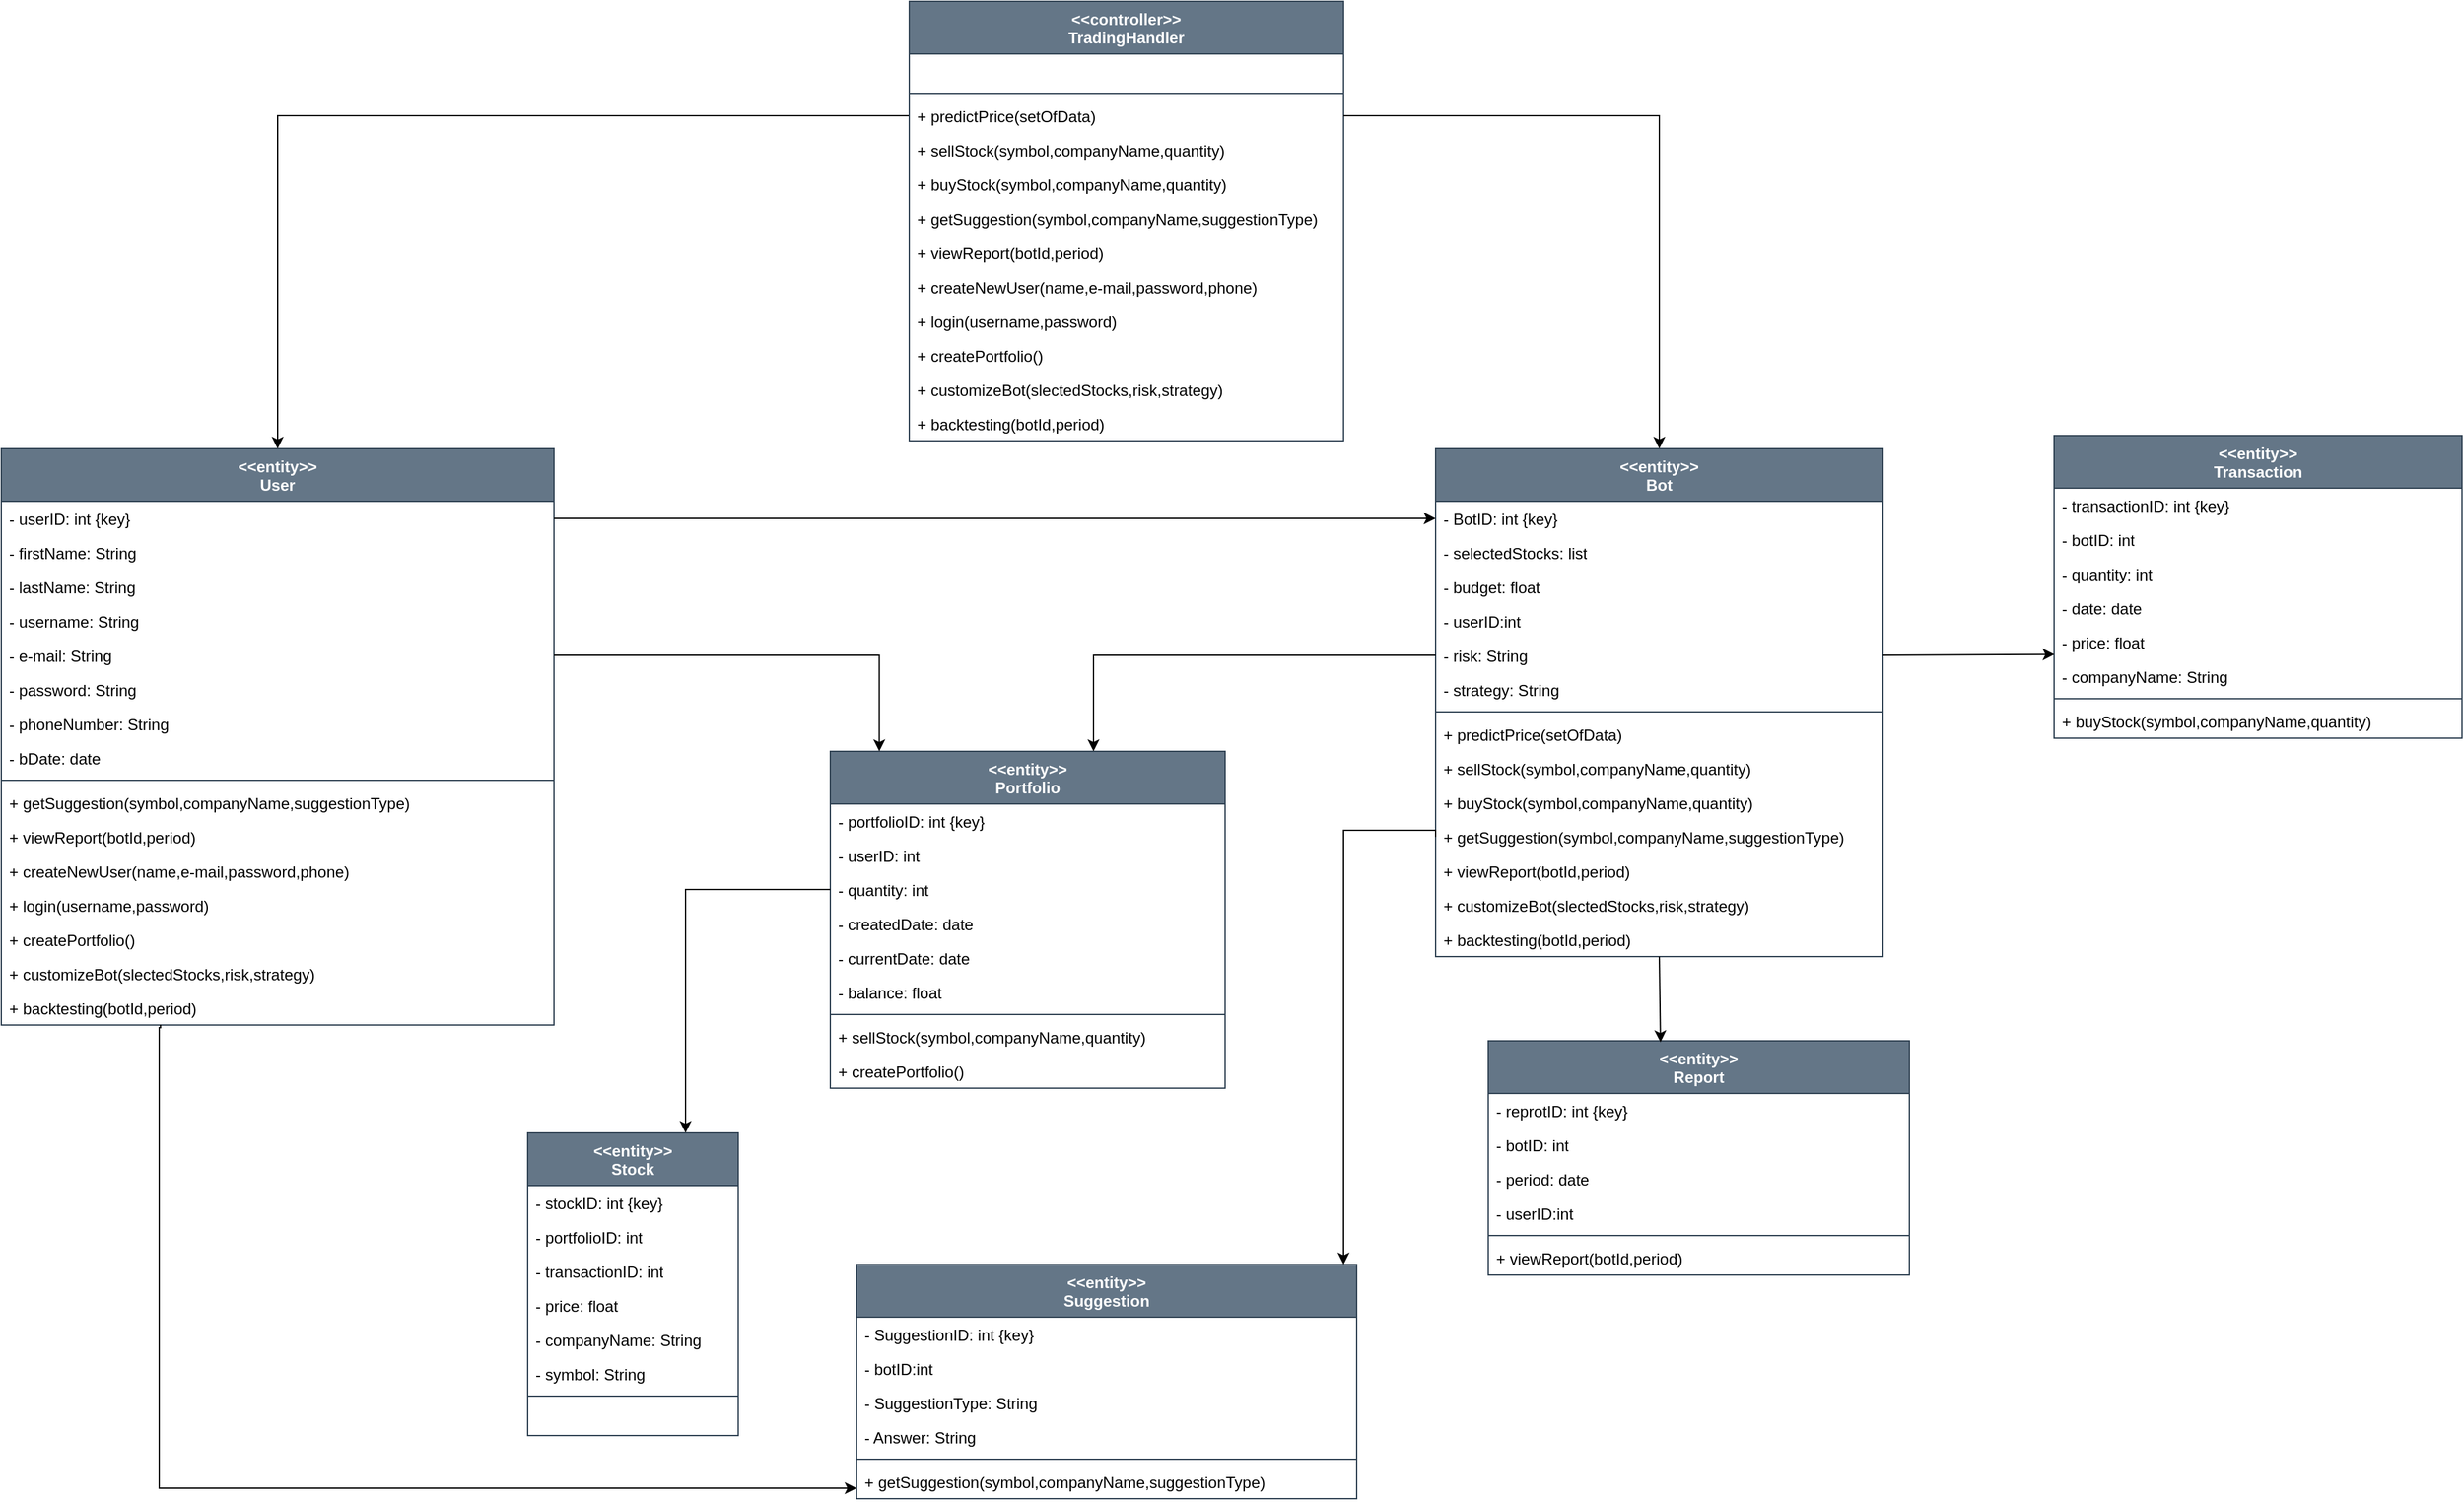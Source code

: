 <mxfile version="24.3.1" type="device">
  <diagram name="Page-1" id="Add4eaFE5lvssFwCDY9i">
    <mxGraphModel dx="4030" dy="3030" grid="1" gridSize="10" guides="1" tooltips="1" connect="1" arrows="1" fold="1" page="1" pageScale="1" pageWidth="850" pageHeight="1100" math="0" shadow="0">
      <root>
        <mxCell id="0" />
        <mxCell id="1" parent="0" />
        <mxCell id="STSBaXRtEPZAdb3EAc6t-1" value="&lt;div&gt;&amp;lt;&amp;lt;entity&amp;gt;&amp;gt;&lt;/div&gt;&lt;div&gt;User&lt;br&gt;&lt;/div&gt;" style="swimlane;fontStyle=1;align=center;verticalAlign=top;childLayout=stackLayout;horizontal=1;startSize=40;horizontalStack=0;resizeParent=1;resizeParentMax=0;resizeLast=0;collapsible=1;marginBottom=0;whiteSpace=wrap;html=1;fillColor=#647687;fontColor=#ffffff;strokeColor=#314354;" parent="1" vertex="1">
          <mxGeometry x="-700" y="-50" width="420" height="438" as="geometry" />
        </mxCell>
        <mxCell id="STSBaXRtEPZAdb3EAc6t-2" value="- userID: int {key}" style="text;strokeColor=none;fillColor=none;align=left;verticalAlign=top;spacingLeft=4;spacingRight=4;overflow=hidden;rotatable=0;points=[[0,0.5],[1,0.5]];portConstraint=eastwest;whiteSpace=wrap;html=1;" parent="STSBaXRtEPZAdb3EAc6t-1" vertex="1">
          <mxGeometry y="40" width="420" height="26" as="geometry" />
        </mxCell>
        <mxCell id="STSBaXRtEPZAdb3EAc6t-3" value="- firstName: String" style="text;strokeColor=none;fillColor=none;align=left;verticalAlign=top;spacingLeft=4;spacingRight=4;overflow=hidden;rotatable=0;points=[[0,0.5],[1,0.5]];portConstraint=eastwest;whiteSpace=wrap;html=1;" parent="STSBaXRtEPZAdb3EAc6t-1" vertex="1">
          <mxGeometry y="66" width="420" height="26" as="geometry" />
        </mxCell>
        <mxCell id="STSBaXRtEPZAdb3EAc6t-4" value="- lastName: String" style="text;strokeColor=none;fillColor=none;align=left;verticalAlign=top;spacingLeft=4;spacingRight=4;overflow=hidden;rotatable=0;points=[[0,0.5],[1,0.5]];portConstraint=eastwest;whiteSpace=wrap;html=1;" parent="STSBaXRtEPZAdb3EAc6t-1" vertex="1">
          <mxGeometry y="92" width="420" height="26" as="geometry" />
        </mxCell>
        <mxCell id="STSBaXRtEPZAdb3EAc6t-5" value="- username: String" style="text;strokeColor=none;fillColor=none;align=left;verticalAlign=top;spacingLeft=4;spacingRight=4;overflow=hidden;rotatable=0;points=[[0,0.5],[1,0.5]];portConstraint=eastwest;whiteSpace=wrap;html=1;" parent="STSBaXRtEPZAdb3EAc6t-1" vertex="1">
          <mxGeometry y="118" width="420" height="26" as="geometry" />
        </mxCell>
        <mxCell id="STSBaXRtEPZAdb3EAc6t-6" value="- e-mail: String" style="text;strokeColor=none;fillColor=none;align=left;verticalAlign=top;spacingLeft=4;spacingRight=4;overflow=hidden;rotatable=0;points=[[0,0.5],[1,0.5]];portConstraint=eastwest;whiteSpace=wrap;html=1;" parent="STSBaXRtEPZAdb3EAc6t-1" vertex="1">
          <mxGeometry y="144" width="420" height="26" as="geometry" />
        </mxCell>
        <mxCell id="STSBaXRtEPZAdb3EAc6t-7" value="- password: String" style="text;strokeColor=none;fillColor=none;align=left;verticalAlign=top;spacingLeft=4;spacingRight=4;overflow=hidden;rotatable=0;points=[[0,0.5],[1,0.5]];portConstraint=eastwest;whiteSpace=wrap;html=1;" parent="STSBaXRtEPZAdb3EAc6t-1" vertex="1">
          <mxGeometry y="170" width="420" height="26" as="geometry" />
        </mxCell>
        <mxCell id="STSBaXRtEPZAdb3EAc6t-8" value="- phoneNumber: String" style="text;strokeColor=none;fillColor=none;align=left;verticalAlign=top;spacingLeft=4;spacingRight=4;overflow=hidden;rotatable=0;points=[[0,0.5],[1,0.5]];portConstraint=eastwest;whiteSpace=wrap;html=1;" parent="STSBaXRtEPZAdb3EAc6t-1" vertex="1">
          <mxGeometry y="196" width="420" height="26" as="geometry" />
        </mxCell>
        <mxCell id="STSBaXRtEPZAdb3EAc6t-9" value="- bDate: date" style="text;strokeColor=none;fillColor=none;align=left;verticalAlign=top;spacingLeft=4;spacingRight=4;overflow=hidden;rotatable=0;points=[[0,0.5],[1,0.5]];portConstraint=eastwest;whiteSpace=wrap;html=1;" parent="STSBaXRtEPZAdb3EAc6t-1" vertex="1">
          <mxGeometry y="222" width="420" height="26" as="geometry" />
        </mxCell>
        <mxCell id="STSBaXRtEPZAdb3EAc6t-10" value="" style="line;strokeWidth=1;fillColor=none;align=left;verticalAlign=middle;spacingTop=-1;spacingLeft=3;spacingRight=3;rotatable=0;labelPosition=right;points=[];portConstraint=eastwest;strokeColor=inherit;" parent="STSBaXRtEPZAdb3EAc6t-1" vertex="1">
          <mxGeometry y="248" width="420" height="8" as="geometry" />
        </mxCell>
        <mxCell id="STSBaXRtEPZAdb3EAc6t-11" value="+ getSuggestion(symbol,companyName,suggestionType)" style="text;strokeColor=none;fillColor=none;align=left;verticalAlign=top;spacingLeft=4;spacingRight=4;overflow=hidden;rotatable=0;points=[[0,0.5],[1,0.5]];portConstraint=eastwest;whiteSpace=wrap;html=1;" parent="STSBaXRtEPZAdb3EAc6t-1" vertex="1">
          <mxGeometry y="256" width="420" height="26" as="geometry" />
        </mxCell>
        <mxCell id="STSBaXRtEPZAdb3EAc6t-86" value="+ viewReport(botId,period)" style="text;strokeColor=none;fillColor=none;align=left;verticalAlign=top;spacingLeft=4;spacingRight=4;overflow=hidden;rotatable=0;points=[[0,0.5],[1,0.5]];portConstraint=eastwest;whiteSpace=wrap;html=1;" parent="STSBaXRtEPZAdb3EAc6t-1" vertex="1">
          <mxGeometry y="282" width="420" height="26" as="geometry" />
        </mxCell>
        <mxCell id="STSBaXRtEPZAdb3EAc6t-91" value="&lt;div&gt;+ createNewUser(name,e-mail,password,phone)&lt;/div&gt;" style="text;strokeColor=none;fillColor=none;align=left;verticalAlign=top;spacingLeft=4;spacingRight=4;overflow=hidden;rotatable=0;points=[[0,0.5],[1,0.5]];portConstraint=eastwest;whiteSpace=wrap;html=1;" parent="STSBaXRtEPZAdb3EAc6t-1" vertex="1">
          <mxGeometry y="308" width="420" height="26" as="geometry" />
        </mxCell>
        <mxCell id="STSBaXRtEPZAdb3EAc6t-94" value="+ login(username,password)" style="text;strokeColor=none;fillColor=none;align=left;verticalAlign=top;spacingLeft=4;spacingRight=4;overflow=hidden;rotatable=0;points=[[0,0.5],[1,0.5]];portConstraint=eastwest;whiteSpace=wrap;html=1;" parent="STSBaXRtEPZAdb3EAc6t-1" vertex="1">
          <mxGeometry y="334" width="420" height="26" as="geometry" />
        </mxCell>
        <mxCell id="STSBaXRtEPZAdb3EAc6t-97" value="+ createPortfolio()" style="text;strokeColor=none;fillColor=none;align=left;verticalAlign=top;spacingLeft=4;spacingRight=4;overflow=hidden;rotatable=0;points=[[0,0.5],[1,0.5]];portConstraint=eastwest;whiteSpace=wrap;html=1;" parent="STSBaXRtEPZAdb3EAc6t-1" vertex="1">
          <mxGeometry y="360" width="420" height="26" as="geometry" />
        </mxCell>
        <mxCell id="E2JHOj5Hm3tcfyDZhWHu-3" value="+ customizeBot(slectedStocks,risk,strategy)" style="text;strokeColor=none;fillColor=none;align=left;verticalAlign=top;spacingLeft=4;spacingRight=4;overflow=hidden;rotatable=0;points=[[0,0.5],[1,0.5]];portConstraint=eastwest;whiteSpace=wrap;html=1;" parent="STSBaXRtEPZAdb3EAc6t-1" vertex="1">
          <mxGeometry y="386" width="420" height="26" as="geometry" />
        </mxCell>
        <mxCell id="STSBaXRtEPZAdb3EAc6t-93" value="+ backtesting(botId,period)" style="text;strokeColor=none;fillColor=none;align=left;verticalAlign=top;spacingLeft=4;spacingRight=4;overflow=hidden;rotatable=0;points=[[0,0.5],[1,0.5]];portConstraint=eastwest;whiteSpace=wrap;html=1;" parent="STSBaXRtEPZAdb3EAc6t-1" vertex="1">
          <mxGeometry y="412" width="420" height="26" as="geometry" />
        </mxCell>
        <mxCell id="STSBaXRtEPZAdb3EAc6t-12" value="&lt;div&gt;&amp;lt;&amp;lt;entity&amp;gt;&amp;gt;&lt;/div&gt;&lt;div&gt;Portfolio&lt;br&gt;&lt;/div&gt;" style="swimlane;fontStyle=1;align=center;verticalAlign=top;childLayout=stackLayout;horizontal=1;startSize=40;horizontalStack=0;resizeParent=1;resizeParentMax=0;resizeLast=0;collapsible=1;marginBottom=0;whiteSpace=wrap;html=1;fillColor=#647687;strokeColor=#314354;fontColor=#ffffff;" parent="1" vertex="1">
          <mxGeometry x="-70" y="180" width="300" height="256" as="geometry" />
        </mxCell>
        <mxCell id="STSBaXRtEPZAdb3EAc6t-13" value="- portfolioID: int {key}" style="text;strokeColor=none;fillColor=none;align=left;verticalAlign=top;spacingLeft=4;spacingRight=4;overflow=hidden;rotatable=0;points=[[0,0.5],[1,0.5]];portConstraint=eastwest;whiteSpace=wrap;html=1;" parent="STSBaXRtEPZAdb3EAc6t-12" vertex="1">
          <mxGeometry y="40" width="300" height="26" as="geometry" />
        </mxCell>
        <mxCell id="STSBaXRtEPZAdb3EAc6t-14" value="- userID: int" style="text;strokeColor=none;fillColor=none;align=left;verticalAlign=top;spacingLeft=4;spacingRight=4;overflow=hidden;rotatable=0;points=[[0,0.5],[1,0.5]];portConstraint=eastwest;whiteSpace=wrap;html=1;" parent="STSBaXRtEPZAdb3EAc6t-12" vertex="1">
          <mxGeometry y="66" width="300" height="26" as="geometry" />
        </mxCell>
        <mxCell id="STSBaXRtEPZAdb3EAc6t-15" value="- quantity: int" style="text;strokeColor=none;fillColor=none;align=left;verticalAlign=top;spacingLeft=4;spacingRight=4;overflow=hidden;rotatable=0;points=[[0,0.5],[1,0.5]];portConstraint=eastwest;whiteSpace=wrap;html=1;" parent="STSBaXRtEPZAdb3EAc6t-12" vertex="1">
          <mxGeometry y="92" width="300" height="26" as="geometry" />
        </mxCell>
        <mxCell id="STSBaXRtEPZAdb3EAc6t-16" value="- createdDate: date" style="text;strokeColor=none;fillColor=none;align=left;verticalAlign=top;spacingLeft=4;spacingRight=4;overflow=hidden;rotatable=0;points=[[0,0.5],[1,0.5]];portConstraint=eastwest;whiteSpace=wrap;html=1;" parent="STSBaXRtEPZAdb3EAc6t-12" vertex="1">
          <mxGeometry y="118" width="300" height="26" as="geometry" />
        </mxCell>
        <mxCell id="STSBaXRtEPZAdb3EAc6t-17" value="- currentDate: date" style="text;strokeColor=none;fillColor=none;align=left;verticalAlign=top;spacingLeft=4;spacingRight=4;overflow=hidden;rotatable=0;points=[[0,0.5],[1,0.5]];portConstraint=eastwest;whiteSpace=wrap;html=1;" parent="STSBaXRtEPZAdb3EAc6t-12" vertex="1">
          <mxGeometry y="144" width="300" height="26" as="geometry" />
        </mxCell>
        <mxCell id="STSBaXRtEPZAdb3EAc6t-18" value="- balance: float" style="text;strokeColor=none;fillColor=none;align=left;verticalAlign=top;spacingLeft=4;spacingRight=4;overflow=hidden;rotatable=0;points=[[0,0.5],[1,0.5]];portConstraint=eastwest;whiteSpace=wrap;html=1;" parent="STSBaXRtEPZAdb3EAc6t-12" vertex="1">
          <mxGeometry y="170" width="300" height="26" as="geometry" />
        </mxCell>
        <mxCell id="STSBaXRtEPZAdb3EAc6t-19" value="" style="line;strokeWidth=1;fillColor=none;align=left;verticalAlign=middle;spacingTop=-1;spacingLeft=3;spacingRight=3;rotatable=0;labelPosition=right;points=[];portConstraint=eastwest;strokeColor=inherit;" parent="STSBaXRtEPZAdb3EAc6t-12" vertex="1">
          <mxGeometry y="196" width="300" height="8" as="geometry" />
        </mxCell>
        <mxCell id="STSBaXRtEPZAdb3EAc6t-20" value="+ sellStock(symbol,companyName,quantity)" style="text;strokeColor=none;fillColor=none;align=left;verticalAlign=top;spacingLeft=4;spacingRight=4;overflow=hidden;rotatable=0;points=[[0,0.5],[1,0.5]];portConstraint=eastwest;whiteSpace=wrap;html=1;" parent="STSBaXRtEPZAdb3EAc6t-12" vertex="1">
          <mxGeometry y="204" width="300" height="26" as="geometry" />
        </mxCell>
        <mxCell id="STSBaXRtEPZAdb3EAc6t-83" value="+ createPortfolio()" style="text;strokeColor=none;fillColor=none;align=left;verticalAlign=top;spacingLeft=4;spacingRight=4;overflow=hidden;rotatable=0;points=[[0,0.5],[1,0.5]];portConstraint=eastwest;whiteSpace=wrap;html=1;" parent="STSBaXRtEPZAdb3EAc6t-12" vertex="1">
          <mxGeometry y="230" width="300" height="26" as="geometry" />
        </mxCell>
        <mxCell id="STSBaXRtEPZAdb3EAc6t-21" style="edgeStyle=orthogonalEdgeStyle;rounded=0;orthogonalLoop=1;jettySize=auto;html=1;exitX=0;exitY=0.5;exitDx=0;exitDy=0;entryX=0.5;entryY=0;entryDx=0;entryDy=0;" parent="1" source="STSBaXRtEPZAdb3EAc6t-26" target="STSBaXRtEPZAdb3EAc6t-1" edge="1">
          <mxGeometry relative="1" as="geometry" />
        </mxCell>
        <mxCell id="STSBaXRtEPZAdb3EAc6t-22" value="&lt;div&gt;&amp;lt;&amp;lt;controller&amp;gt;&amp;gt;&lt;/div&gt;&lt;div&gt;TradingHandler&lt;br&gt;&lt;/div&gt;" style="swimlane;fontStyle=1;align=center;verticalAlign=top;childLayout=stackLayout;horizontal=1;startSize=40;horizontalStack=0;resizeParent=1;resizeParentMax=0;resizeLast=0;collapsible=1;marginBottom=0;whiteSpace=wrap;html=1;fillColor=#647687;fontColor=#ffffff;strokeColor=#314354;" parent="1" vertex="1">
          <mxGeometry x="-10" y="-390" width="330" height="334" as="geometry" />
        </mxCell>
        <mxCell id="STSBaXRtEPZAdb3EAc6t-24" value="&amp;nbsp;&amp;nbsp;&amp;nbsp;&amp;nbsp;&amp;nbsp;&amp;nbsp;&amp;nbsp;&amp;nbsp;&amp;nbsp;&amp;nbsp;&amp;nbsp;&amp;nbsp;&amp;nbsp;&amp;nbsp;&amp;nbsp;&amp;nbsp;&amp;nbsp;&amp;nbsp;&amp;nbsp;&amp;nbsp;&amp;nbsp;&amp;nbsp;&amp;nbsp;&amp;nbsp;&amp;nbsp;&amp;nbsp;&amp;nbsp;&amp;nbsp;&amp;nbsp;&amp;nbsp;&amp;nbsp;&amp;nbsp;&amp;nbsp;&amp;nbsp;&amp;nbsp;&amp;nbsp;&amp;nbsp;&amp;nbsp;&amp;nbsp;&amp;nbsp;&amp;nbsp;&amp;nbsp;&amp;nbsp;&amp;nbsp; " style="text;strokeColor=none;fillColor=none;align=left;verticalAlign=top;spacingLeft=4;spacingRight=4;overflow=hidden;rotatable=0;points=[[0,0.5],[1,0.5]];portConstraint=eastwest;whiteSpace=wrap;html=1;" parent="STSBaXRtEPZAdb3EAc6t-22" vertex="1">
          <mxGeometry y="40" width="330" height="26" as="geometry" />
        </mxCell>
        <mxCell id="STSBaXRtEPZAdb3EAc6t-25" value="" style="line;strokeWidth=1;fillColor=none;align=left;verticalAlign=middle;spacingTop=-1;spacingLeft=3;spacingRight=3;rotatable=0;labelPosition=right;points=[];portConstraint=eastwest;strokeColor=inherit;" parent="STSBaXRtEPZAdb3EAc6t-22" vertex="1">
          <mxGeometry y="66" width="330" height="8" as="geometry" />
        </mxCell>
        <mxCell id="STSBaXRtEPZAdb3EAc6t-26" value="+ predictPrice(setOfData)&lt;div&gt;&lt;br&gt;&lt;/div&gt;" style="text;strokeColor=none;fillColor=none;align=left;verticalAlign=top;spacingLeft=4;spacingRight=4;overflow=hidden;rotatable=0;points=[[0,0.5],[1,0.5]];portConstraint=eastwest;whiteSpace=wrap;html=1;" parent="STSBaXRtEPZAdb3EAc6t-22" vertex="1">
          <mxGeometry y="74" width="330" height="26" as="geometry" />
        </mxCell>
        <mxCell id="STSBaXRtEPZAdb3EAc6t-77" value="+ sellStock(symbol,companyName,quantity)" style="text;strokeColor=none;fillColor=none;align=left;verticalAlign=top;spacingLeft=4;spacingRight=4;overflow=hidden;rotatable=0;points=[[0,0.5],[1,0.5]];portConstraint=eastwest;whiteSpace=wrap;html=1;" parent="STSBaXRtEPZAdb3EAc6t-22" vertex="1">
          <mxGeometry y="100" width="330" height="26" as="geometry" />
        </mxCell>
        <mxCell id="STSBaXRtEPZAdb3EAc6t-78" value="+ buyStock(symbol,companyName,quantity)" style="text;strokeColor=none;fillColor=none;align=left;verticalAlign=top;spacingLeft=4;spacingRight=4;overflow=hidden;rotatable=0;points=[[0,0.5],[1,0.5]];portConstraint=eastwest;whiteSpace=wrap;html=1;" parent="STSBaXRtEPZAdb3EAc6t-22" vertex="1">
          <mxGeometry y="126" width="330" height="26" as="geometry" />
        </mxCell>
        <mxCell id="STSBaXRtEPZAdb3EAc6t-79" value="+ getSuggestion(symbol,companyName,suggestionType)" style="text;strokeColor=none;fillColor=none;align=left;verticalAlign=top;spacingLeft=4;spacingRight=4;overflow=hidden;rotatable=0;points=[[0,0.5],[1,0.5]];portConstraint=eastwest;whiteSpace=wrap;html=1;" parent="STSBaXRtEPZAdb3EAc6t-22" vertex="1">
          <mxGeometry y="152" width="330" height="26" as="geometry" />
        </mxCell>
        <mxCell id="STSBaXRtEPZAdb3EAc6t-85" value="+ viewReport(botId,period)" style="text;strokeColor=none;fillColor=none;align=left;verticalAlign=top;spacingLeft=4;spacingRight=4;overflow=hidden;rotatable=0;points=[[0,0.5],[1,0.5]];portConstraint=eastwest;whiteSpace=wrap;html=1;" parent="STSBaXRtEPZAdb3EAc6t-22" vertex="1">
          <mxGeometry y="178" width="330" height="26" as="geometry" />
        </mxCell>
        <mxCell id="STSBaXRtEPZAdb3EAc6t-88" value="&lt;div&gt;+ createNewUser(name,e-mail,password,phone)&lt;/div&gt;" style="text;strokeColor=none;fillColor=none;align=left;verticalAlign=top;spacingLeft=4;spacingRight=4;overflow=hidden;rotatable=0;points=[[0,0.5],[1,0.5]];portConstraint=eastwest;whiteSpace=wrap;html=1;" parent="STSBaXRtEPZAdb3EAc6t-22" vertex="1">
          <mxGeometry y="204" width="330" height="26" as="geometry" />
        </mxCell>
        <mxCell id="STSBaXRtEPZAdb3EAc6t-90" value="+ login(username,password)" style="text;strokeColor=none;fillColor=none;align=left;verticalAlign=top;spacingLeft=4;spacingRight=4;overflow=hidden;rotatable=0;points=[[0,0.5],[1,0.5]];portConstraint=eastwest;whiteSpace=wrap;html=1;" parent="STSBaXRtEPZAdb3EAc6t-22" vertex="1">
          <mxGeometry y="230" width="330" height="26" as="geometry" />
        </mxCell>
        <mxCell id="STSBaXRtEPZAdb3EAc6t-92" value="+ createPortfolio()" style="text;strokeColor=none;fillColor=none;align=left;verticalAlign=top;spacingLeft=4;spacingRight=4;overflow=hidden;rotatable=0;points=[[0,0.5],[1,0.5]];portConstraint=eastwest;whiteSpace=wrap;html=1;" parent="STSBaXRtEPZAdb3EAc6t-22" vertex="1">
          <mxGeometry y="256" width="330" height="26" as="geometry" />
        </mxCell>
        <mxCell id="E2JHOj5Hm3tcfyDZhWHu-1" value="&lt;div&gt;+ customizeBot(slectedStocks,risk,strategy)&lt;/div&gt;" style="text;strokeColor=none;fillColor=none;align=left;verticalAlign=top;spacingLeft=4;spacingRight=4;overflow=hidden;rotatable=0;points=[[0,0.5],[1,0.5]];portConstraint=eastwest;whiteSpace=wrap;html=1;" parent="STSBaXRtEPZAdb3EAc6t-22" vertex="1">
          <mxGeometry y="282" width="330" height="26" as="geometry" />
        </mxCell>
        <mxCell id="STSBaXRtEPZAdb3EAc6t-95" value="+ backtesting(botId,period)" style="text;strokeColor=none;fillColor=none;align=left;verticalAlign=top;spacingLeft=4;spacingRight=4;overflow=hidden;rotatable=0;points=[[0,0.5],[1,0.5]];portConstraint=eastwest;whiteSpace=wrap;html=1;" parent="STSBaXRtEPZAdb3EAc6t-22" vertex="1">
          <mxGeometry y="308" width="330" height="26" as="geometry" />
        </mxCell>
        <mxCell id="STSBaXRtEPZAdb3EAc6t-28" value="&lt;div&gt;&amp;lt;&amp;lt;entity&amp;gt;&amp;gt;&lt;/div&gt;&lt;div&gt;Stock&lt;br&gt;&lt;/div&gt;" style="swimlane;fontStyle=1;align=center;verticalAlign=top;childLayout=stackLayout;horizontal=1;startSize=40;horizontalStack=0;resizeParent=1;resizeParentMax=0;resizeLast=0;collapsible=1;marginBottom=0;whiteSpace=wrap;html=1;fillColor=#647687;fontColor=#ffffff;strokeColor=#314354;" parent="1" vertex="1">
          <mxGeometry x="-300" y="470" width="160" height="230" as="geometry" />
        </mxCell>
        <mxCell id="STSBaXRtEPZAdb3EAc6t-29" value="- stockID: int {key}" style="text;strokeColor=none;fillColor=none;align=left;verticalAlign=top;spacingLeft=4;spacingRight=4;overflow=hidden;rotatable=0;points=[[0,0.5],[1,0.5]];portConstraint=eastwest;whiteSpace=wrap;html=1;" parent="STSBaXRtEPZAdb3EAc6t-28" vertex="1">
          <mxGeometry y="40" width="160" height="26" as="geometry" />
        </mxCell>
        <mxCell id="STSBaXRtEPZAdb3EAc6t-30" value="- portfolioID: int" style="text;strokeColor=none;fillColor=none;align=left;verticalAlign=top;spacingLeft=4;spacingRight=4;overflow=hidden;rotatable=0;points=[[0,0.5],[1,0.5]];portConstraint=eastwest;whiteSpace=wrap;html=1;" parent="STSBaXRtEPZAdb3EAc6t-28" vertex="1">
          <mxGeometry y="66" width="160" height="26" as="geometry" />
        </mxCell>
        <mxCell id="STSBaXRtEPZAdb3EAc6t-31" value="- transactionID: int" style="text;strokeColor=none;fillColor=none;align=left;verticalAlign=top;spacingLeft=4;spacingRight=4;overflow=hidden;rotatable=0;points=[[0,0.5],[1,0.5]];portConstraint=eastwest;whiteSpace=wrap;html=1;" parent="STSBaXRtEPZAdb3EAc6t-28" vertex="1">
          <mxGeometry y="92" width="160" height="26" as="geometry" />
        </mxCell>
        <mxCell id="STSBaXRtEPZAdb3EAc6t-32" value="- price: float" style="text;strokeColor=none;fillColor=none;align=left;verticalAlign=top;spacingLeft=4;spacingRight=4;overflow=hidden;rotatable=0;points=[[0,0.5],[1,0.5]];portConstraint=eastwest;whiteSpace=wrap;html=1;" parent="STSBaXRtEPZAdb3EAc6t-28" vertex="1">
          <mxGeometry y="118" width="160" height="26" as="geometry" />
        </mxCell>
        <mxCell id="STSBaXRtEPZAdb3EAc6t-33" value="- companyName: String" style="text;strokeColor=none;fillColor=none;align=left;verticalAlign=top;spacingLeft=4;spacingRight=4;overflow=hidden;rotatable=0;points=[[0,0.5],[1,0.5]];portConstraint=eastwest;whiteSpace=wrap;html=1;" parent="STSBaXRtEPZAdb3EAc6t-28" vertex="1">
          <mxGeometry y="144" width="160" height="26" as="geometry" />
        </mxCell>
        <mxCell id="STSBaXRtEPZAdb3EAc6t-34" value="- symbol: String" style="text;strokeColor=none;fillColor=none;align=left;verticalAlign=top;spacingLeft=4;spacingRight=4;overflow=hidden;rotatable=0;points=[[0,0.5],[1,0.5]];portConstraint=eastwest;whiteSpace=wrap;html=1;" parent="STSBaXRtEPZAdb3EAc6t-28" vertex="1">
          <mxGeometry y="170" width="160" height="26" as="geometry" />
        </mxCell>
        <mxCell id="STSBaXRtEPZAdb3EAc6t-35" value="" style="line;strokeWidth=1;fillColor=none;align=left;verticalAlign=middle;spacingTop=-1;spacingLeft=3;spacingRight=3;rotatable=0;labelPosition=right;points=[];portConstraint=eastwest;strokeColor=inherit;" parent="STSBaXRtEPZAdb3EAc6t-28" vertex="1">
          <mxGeometry y="196" width="160" height="8" as="geometry" />
        </mxCell>
        <mxCell id="STSBaXRtEPZAdb3EAc6t-36" value="&lt;div&gt;&amp;nbsp;&amp;nbsp;&amp;nbsp;&amp;nbsp;&amp;nbsp;&amp;nbsp;&amp;nbsp;&amp;nbsp;&amp;nbsp;&amp;nbsp;&amp;nbsp;&amp;nbsp;&amp;nbsp;&amp;nbsp;&amp;nbsp;&amp;nbsp;&amp;nbsp;&amp;nbsp;&amp;nbsp;&amp;nbsp;&amp;nbsp;&amp;nbsp;&amp;nbsp;&amp;nbsp;&amp;nbsp;&amp;nbsp;&amp;nbsp;&amp;nbsp;&amp;nbsp;&amp;nbsp;&amp;nbsp;&amp;nbsp;&amp;nbsp;&amp;nbsp;&amp;nbsp;&amp;nbsp;&amp;nbsp;&amp;nbsp;&amp;nbsp;&amp;nbsp;&amp;nbsp;&amp;nbsp;&amp;nbsp;&amp;nbsp;&amp;nbsp; &lt;br&gt;&lt;/div&gt;" style="text;strokeColor=none;fillColor=none;align=left;verticalAlign=top;spacingLeft=4;spacingRight=4;overflow=hidden;rotatable=0;points=[[0,0.5],[1,0.5]];portConstraint=eastwest;whiteSpace=wrap;html=1;" parent="STSBaXRtEPZAdb3EAc6t-28" vertex="1">
          <mxGeometry y="204" width="160" height="26" as="geometry" />
        </mxCell>
        <mxCell id="STSBaXRtEPZAdb3EAc6t-37" value="&lt;div&gt;&amp;lt;&amp;lt;entity&amp;gt;&amp;gt;&lt;/div&gt;&lt;div&gt;Transaction&lt;br&gt;&lt;/div&gt;" style="swimlane;fontStyle=1;align=center;verticalAlign=top;childLayout=stackLayout;horizontal=1;startSize=40;horizontalStack=0;resizeParent=1;resizeParentMax=0;resizeLast=0;collapsible=1;marginBottom=0;whiteSpace=wrap;html=1;fillColor=#647687;fontColor=#ffffff;strokeColor=#314354;" parent="1" vertex="1">
          <mxGeometry x="860" y="-60" width="310" height="230" as="geometry" />
        </mxCell>
        <mxCell id="STSBaXRtEPZAdb3EAc6t-38" value="- transactionID: int {key}" style="text;strokeColor=none;fillColor=none;align=left;verticalAlign=top;spacingLeft=4;spacingRight=4;overflow=hidden;rotatable=0;points=[[0,0.5],[1,0.5]];portConstraint=eastwest;whiteSpace=wrap;html=1;" parent="STSBaXRtEPZAdb3EAc6t-37" vertex="1">
          <mxGeometry y="40" width="310" height="26" as="geometry" />
        </mxCell>
        <mxCell id="STSBaXRtEPZAdb3EAc6t-39" value="- botID: int" style="text;strokeColor=none;fillColor=none;align=left;verticalAlign=top;spacingLeft=4;spacingRight=4;overflow=hidden;rotatable=0;points=[[0,0.5],[1,0.5]];portConstraint=eastwest;whiteSpace=wrap;html=1;" parent="STSBaXRtEPZAdb3EAc6t-37" vertex="1">
          <mxGeometry y="66" width="310" height="26" as="geometry" />
        </mxCell>
        <mxCell id="STSBaXRtEPZAdb3EAc6t-40" value="- quantity: int" style="text;strokeColor=none;fillColor=none;align=left;verticalAlign=top;spacingLeft=4;spacingRight=4;overflow=hidden;rotatable=0;points=[[0,0.5],[1,0.5]];portConstraint=eastwest;whiteSpace=wrap;html=1;" parent="STSBaXRtEPZAdb3EAc6t-37" vertex="1">
          <mxGeometry y="92" width="310" height="26" as="geometry" />
        </mxCell>
        <mxCell id="STSBaXRtEPZAdb3EAc6t-41" value="- date: date" style="text;strokeColor=none;fillColor=none;align=left;verticalAlign=top;spacingLeft=4;spacingRight=4;overflow=hidden;rotatable=0;points=[[0,0.5],[1,0.5]];portConstraint=eastwest;whiteSpace=wrap;html=1;" parent="STSBaXRtEPZAdb3EAc6t-37" vertex="1">
          <mxGeometry y="118" width="310" height="26" as="geometry" />
        </mxCell>
        <mxCell id="STSBaXRtEPZAdb3EAc6t-42" value="- price: float" style="text;strokeColor=none;fillColor=none;align=left;verticalAlign=top;spacingLeft=4;spacingRight=4;overflow=hidden;rotatable=0;points=[[0,0.5],[1,0.5]];portConstraint=eastwest;whiteSpace=wrap;html=1;" parent="STSBaXRtEPZAdb3EAc6t-37" vertex="1">
          <mxGeometry y="144" width="310" height="26" as="geometry" />
        </mxCell>
        <mxCell id="STSBaXRtEPZAdb3EAc6t-43" value="- companyName: String" style="text;strokeColor=none;fillColor=none;align=left;verticalAlign=top;spacingLeft=4;spacingRight=4;overflow=hidden;rotatable=0;points=[[0,0.5],[1,0.5]];portConstraint=eastwest;whiteSpace=wrap;html=1;" parent="STSBaXRtEPZAdb3EAc6t-37" vertex="1">
          <mxGeometry y="170" width="310" height="26" as="geometry" />
        </mxCell>
        <mxCell id="STSBaXRtEPZAdb3EAc6t-44" value="" style="line;strokeWidth=1;fillColor=none;align=left;verticalAlign=middle;spacingTop=-1;spacingLeft=3;spacingRight=3;rotatable=0;labelPosition=right;points=[];portConstraint=eastwest;strokeColor=inherit;" parent="STSBaXRtEPZAdb3EAc6t-37" vertex="1">
          <mxGeometry y="196" width="310" height="8" as="geometry" />
        </mxCell>
        <mxCell id="STSBaXRtEPZAdb3EAc6t-45" value="+ buyStock(symbol,companyName,quantity)" style="text;strokeColor=none;fillColor=none;align=left;verticalAlign=top;spacingLeft=4;spacingRight=4;overflow=hidden;rotatable=0;points=[[0,0.5],[1,0.5]];portConstraint=eastwest;whiteSpace=wrap;html=1;" parent="STSBaXRtEPZAdb3EAc6t-37" vertex="1">
          <mxGeometry y="204" width="310" height="26" as="geometry" />
        </mxCell>
        <mxCell id="STSBaXRtEPZAdb3EAc6t-46" value="&lt;div&gt;&amp;lt;&amp;lt;entity&amp;gt;&amp;gt;&lt;/div&gt;&lt;div&gt;Suggestion&lt;br&gt;&lt;/div&gt;" style="swimlane;fontStyle=1;align=center;verticalAlign=top;childLayout=stackLayout;horizontal=1;startSize=40;horizontalStack=0;resizeParent=1;resizeParentMax=0;resizeLast=0;collapsible=1;marginBottom=0;whiteSpace=wrap;html=1;fillColor=#647687;fontColor=#ffffff;strokeColor=#314354;" parent="1" vertex="1">
          <mxGeometry x="-50" y="570" width="380" height="178" as="geometry" />
        </mxCell>
        <mxCell id="STSBaXRtEPZAdb3EAc6t-47" value="- SuggestionID: int {key}" style="text;strokeColor=none;fillColor=none;align=left;verticalAlign=top;spacingLeft=4;spacingRight=4;overflow=hidden;rotatable=0;points=[[0,0.5],[1,0.5]];portConstraint=eastwest;whiteSpace=wrap;html=1;" parent="STSBaXRtEPZAdb3EAc6t-46" vertex="1">
          <mxGeometry y="40" width="380" height="26" as="geometry" />
        </mxCell>
        <mxCell id="STSBaXRtEPZAdb3EAc6t-48" value="- botID:int" style="text;strokeColor=none;fillColor=none;align=left;verticalAlign=top;spacingLeft=4;spacingRight=4;overflow=hidden;rotatable=0;points=[[0,0.5],[1,0.5]];portConstraint=eastwest;whiteSpace=wrap;html=1;" parent="STSBaXRtEPZAdb3EAc6t-46" vertex="1">
          <mxGeometry y="66" width="380" height="26" as="geometry" />
        </mxCell>
        <mxCell id="STSBaXRtEPZAdb3EAc6t-49" value="- SuggestionType: String" style="text;strokeColor=none;fillColor=none;align=left;verticalAlign=top;spacingLeft=4;spacingRight=4;overflow=hidden;rotatable=0;points=[[0,0.5],[1,0.5]];portConstraint=eastwest;whiteSpace=wrap;html=1;" parent="STSBaXRtEPZAdb3EAc6t-46" vertex="1">
          <mxGeometry y="92" width="380" height="26" as="geometry" />
        </mxCell>
        <mxCell id="STSBaXRtEPZAdb3EAc6t-50" value="- Answer: String" style="text;strokeColor=none;fillColor=none;align=left;verticalAlign=top;spacingLeft=4;spacingRight=4;overflow=hidden;rotatable=0;points=[[0,0.5],[1,0.5]];portConstraint=eastwest;whiteSpace=wrap;html=1;" parent="STSBaXRtEPZAdb3EAc6t-46" vertex="1">
          <mxGeometry y="118" width="380" height="26" as="geometry" />
        </mxCell>
        <mxCell id="STSBaXRtEPZAdb3EAc6t-51" value="" style="line;strokeWidth=1;fillColor=none;align=left;verticalAlign=middle;spacingTop=-1;spacingLeft=3;spacingRight=3;rotatable=0;labelPosition=right;points=[];portConstraint=eastwest;strokeColor=inherit;" parent="STSBaXRtEPZAdb3EAc6t-46" vertex="1">
          <mxGeometry y="144" width="380" height="8" as="geometry" />
        </mxCell>
        <mxCell id="STSBaXRtEPZAdb3EAc6t-52" value="+ getSuggestion(symbol,companyName,suggestionType)" style="text;strokeColor=none;fillColor=none;align=left;verticalAlign=top;spacingLeft=4;spacingRight=4;overflow=hidden;rotatable=0;points=[[0,0.5],[1,0.5]];portConstraint=eastwest;whiteSpace=wrap;html=1;" parent="STSBaXRtEPZAdb3EAc6t-46" vertex="1">
          <mxGeometry y="152" width="380" height="26" as="geometry" />
        </mxCell>
        <mxCell id="STSBaXRtEPZAdb3EAc6t-53" value="" style="endArrow=classic;html=1;rounded=0;edgeStyle=orthogonalEdgeStyle;exitX=0.288;exitY=0.995;exitDx=0;exitDy=0;exitPerimeter=0;" parent="1" source="STSBaXRtEPZAdb3EAc6t-93" edge="1">
          <mxGeometry width="50" height="50" relative="1" as="geometry">
            <mxPoint x="-580" y="410" as="sourcePoint" />
            <mxPoint x="-50" y="740" as="targetPoint" />
            <Array as="points">
              <mxPoint x="-579" y="390" />
              <mxPoint x="-580" y="740" />
              <mxPoint x="-50" y="740" />
            </Array>
          </mxGeometry>
        </mxCell>
        <mxCell id="STSBaXRtEPZAdb3EAc6t-54" value="&lt;div&gt;&amp;lt;&amp;lt;entity&amp;gt;&amp;gt;&lt;/div&gt;&lt;div&gt;Bot&lt;br&gt;&lt;/div&gt;" style="swimlane;fontStyle=1;align=center;verticalAlign=top;childLayout=stackLayout;horizontal=1;startSize=40;horizontalStack=0;resizeParent=1;resizeParentMax=0;resizeLast=0;collapsible=1;marginBottom=0;whiteSpace=wrap;html=1;fillColor=#647687;fontColor=#ffffff;strokeColor=#314354;" parent="1" vertex="1">
          <mxGeometry x="390" y="-50" width="340" height="386" as="geometry" />
        </mxCell>
        <mxCell id="STSBaXRtEPZAdb3EAc6t-55" value="- BotID: int {key}" style="text;strokeColor=none;fillColor=none;align=left;verticalAlign=top;spacingLeft=4;spacingRight=4;overflow=hidden;rotatable=0;points=[[0,0.5],[1,0.5]];portConstraint=eastwest;whiteSpace=wrap;html=1;" parent="STSBaXRtEPZAdb3EAc6t-54" vertex="1">
          <mxGeometry y="40" width="340" height="26" as="geometry" />
        </mxCell>
        <mxCell id="STSBaXRtEPZAdb3EAc6t-56" value="- selectedStocks: list" style="text;strokeColor=none;fillColor=none;align=left;verticalAlign=top;spacingLeft=4;spacingRight=4;overflow=hidden;rotatable=0;points=[[0,0.5],[1,0.5]];portConstraint=eastwest;whiteSpace=wrap;html=1;" parent="STSBaXRtEPZAdb3EAc6t-54" vertex="1">
          <mxGeometry y="66" width="340" height="26" as="geometry" />
        </mxCell>
        <mxCell id="STSBaXRtEPZAdb3EAc6t-57" value="- budget: float" style="text;strokeColor=none;fillColor=none;align=left;verticalAlign=top;spacingLeft=4;spacingRight=4;overflow=hidden;rotatable=0;points=[[0,0.5],[1,0.5]];portConstraint=eastwest;whiteSpace=wrap;html=1;" parent="STSBaXRtEPZAdb3EAc6t-54" vertex="1">
          <mxGeometry y="92" width="340" height="26" as="geometry" />
        </mxCell>
        <mxCell id="STSBaXRtEPZAdb3EAc6t-58" value="- userID:int" style="text;strokeColor=none;fillColor=none;align=left;verticalAlign=top;spacingLeft=4;spacingRight=4;overflow=hidden;rotatable=0;points=[[0,0.5],[1,0.5]];portConstraint=eastwest;whiteSpace=wrap;html=1;" parent="STSBaXRtEPZAdb3EAc6t-54" vertex="1">
          <mxGeometry y="118" width="340" height="26" as="geometry" />
        </mxCell>
        <mxCell id="STSBaXRtEPZAdb3EAc6t-59" value="- risk: String" style="text;strokeColor=none;fillColor=none;align=left;verticalAlign=top;spacingLeft=4;spacingRight=4;overflow=hidden;rotatable=0;points=[[0,0.5],[1,0.5]];portConstraint=eastwest;whiteSpace=wrap;html=1;" parent="STSBaXRtEPZAdb3EAc6t-54" vertex="1">
          <mxGeometry y="144" width="340" height="26" as="geometry" />
        </mxCell>
        <mxCell id="STSBaXRtEPZAdb3EAc6t-60" value="- strategy: String" style="text;strokeColor=none;fillColor=none;align=left;verticalAlign=top;spacingLeft=4;spacingRight=4;overflow=hidden;rotatable=0;points=[[0,0.5],[1,0.5]];portConstraint=eastwest;whiteSpace=wrap;html=1;" parent="STSBaXRtEPZAdb3EAc6t-54" vertex="1">
          <mxGeometry y="170" width="340" height="26" as="geometry" />
        </mxCell>
        <mxCell id="STSBaXRtEPZAdb3EAc6t-61" value="" style="line;strokeWidth=1;fillColor=none;align=left;verticalAlign=middle;spacingTop=-1;spacingLeft=3;spacingRight=3;rotatable=0;labelPosition=right;points=[];portConstraint=eastwest;strokeColor=inherit;" parent="STSBaXRtEPZAdb3EAc6t-54" vertex="1">
          <mxGeometry y="196" width="340" height="8" as="geometry" />
        </mxCell>
        <mxCell id="STSBaXRtEPZAdb3EAc6t-80" value="+ predictPrice(setOfData)" style="text;strokeColor=none;fillColor=none;align=left;verticalAlign=top;spacingLeft=4;spacingRight=4;overflow=hidden;rotatable=0;points=[[0,0.5],[1,0.5]];portConstraint=eastwest;whiteSpace=wrap;html=1;" parent="STSBaXRtEPZAdb3EAc6t-54" vertex="1">
          <mxGeometry y="204" width="340" height="26" as="geometry" />
        </mxCell>
        <mxCell id="STSBaXRtEPZAdb3EAc6t-81" value="+ sellStock(symbol,companyName,quantity)" style="text;strokeColor=none;fillColor=none;align=left;verticalAlign=top;spacingLeft=4;spacingRight=4;overflow=hidden;rotatable=0;points=[[0,0.5],[1,0.5]];portConstraint=eastwest;whiteSpace=wrap;html=1;" parent="STSBaXRtEPZAdb3EAc6t-54" vertex="1">
          <mxGeometry y="230" width="340" height="26" as="geometry" />
        </mxCell>
        <mxCell id="STSBaXRtEPZAdb3EAc6t-82" value="+ buyStock(symbol,companyName,quantity)" style="text;strokeColor=none;fillColor=none;align=left;verticalAlign=top;spacingLeft=4;spacingRight=4;overflow=hidden;rotatable=0;points=[[0,0.5],[1,0.5]];portConstraint=eastwest;whiteSpace=wrap;html=1;" parent="STSBaXRtEPZAdb3EAc6t-54" vertex="1">
          <mxGeometry y="256" width="340" height="26" as="geometry" />
        </mxCell>
        <mxCell id="STSBaXRtEPZAdb3EAc6t-84" value="+ getSuggestion(symbol,companyName,suggestionType)" style="text;strokeColor=none;fillColor=none;align=left;verticalAlign=top;spacingLeft=4;spacingRight=4;overflow=hidden;rotatable=0;points=[[0,0.5],[1,0.5]];portConstraint=eastwest;whiteSpace=wrap;html=1;" parent="STSBaXRtEPZAdb3EAc6t-54" vertex="1">
          <mxGeometry y="282" width="340" height="26" as="geometry" />
        </mxCell>
        <mxCell id="STSBaXRtEPZAdb3EAc6t-87" value="+ viewReport(botId,period)" style="text;strokeColor=none;fillColor=none;align=left;verticalAlign=top;spacingLeft=4;spacingRight=4;overflow=hidden;rotatable=0;points=[[0,0.5],[1,0.5]];portConstraint=eastwest;whiteSpace=wrap;html=1;" parent="STSBaXRtEPZAdb3EAc6t-54" vertex="1">
          <mxGeometry y="308" width="340" height="26" as="geometry" />
        </mxCell>
        <mxCell id="E2JHOj5Hm3tcfyDZhWHu-2" value="+ customizeBot(slectedStocks,risk,strategy)" style="text;strokeColor=none;fillColor=none;align=left;verticalAlign=top;spacingLeft=4;spacingRight=4;overflow=hidden;rotatable=0;points=[[0,0.5],[1,0.5]];portConstraint=eastwest;whiteSpace=wrap;html=1;" parent="STSBaXRtEPZAdb3EAc6t-54" vertex="1">
          <mxGeometry y="334" width="340" height="26" as="geometry" />
        </mxCell>
        <mxCell id="STSBaXRtEPZAdb3EAc6t-96" value="+ backtesting(botId,period)" style="text;strokeColor=none;fillColor=none;align=left;verticalAlign=top;spacingLeft=4;spacingRight=4;overflow=hidden;rotatable=0;points=[[0,0.5],[1,0.5]];portConstraint=eastwest;whiteSpace=wrap;html=1;" parent="STSBaXRtEPZAdb3EAc6t-54" vertex="1">
          <mxGeometry y="360" width="340" height="26" as="geometry" />
        </mxCell>
        <mxCell id="STSBaXRtEPZAdb3EAc6t-63" style="edgeStyle=orthogonalEdgeStyle;rounded=0;orthogonalLoop=1;jettySize=auto;html=1;exitX=1;exitY=0.5;exitDx=0;exitDy=0;entryX=0.5;entryY=0;entryDx=0;entryDy=0;" parent="1" source="STSBaXRtEPZAdb3EAc6t-26" target="STSBaXRtEPZAdb3EAc6t-54" edge="1">
          <mxGeometry relative="1" as="geometry" />
        </mxCell>
        <mxCell id="STSBaXRtEPZAdb3EAc6t-64" value="" style="endArrow=classic;html=1;rounded=0;exitX=1;exitY=0.5;exitDx=0;exitDy=0;edgeStyle=orthogonalEdgeStyle;entryX=0.124;entryY=0;entryDx=0;entryDy=0;entryPerimeter=0;" parent="1" source="STSBaXRtEPZAdb3EAc6t-6" target="STSBaXRtEPZAdb3EAc6t-12" edge="1">
          <mxGeometry width="50" height="50" relative="1" as="geometry">
            <mxPoint x="30" y="300" as="sourcePoint" />
            <mxPoint x="150" y="250" as="targetPoint" />
            <Array as="points" />
          </mxGeometry>
        </mxCell>
        <mxCell id="STSBaXRtEPZAdb3EAc6t-65" value="" style="endArrow=classic;html=1;rounded=0;edgeStyle=orthogonalEdgeStyle;exitX=0;exitY=0.5;exitDx=0;exitDy=0;" parent="1" source="STSBaXRtEPZAdb3EAc6t-59" edge="1">
          <mxGeometry width="50" height="50" relative="1" as="geometry">
            <mxPoint x="250" y="180" as="sourcePoint" />
            <mxPoint x="130" y="180" as="targetPoint" />
            <Array as="points">
              <mxPoint x="130" y="107" />
            </Array>
          </mxGeometry>
        </mxCell>
        <mxCell id="STSBaXRtEPZAdb3EAc6t-66" value="&lt;div&gt;&amp;lt;&amp;lt;entity&amp;gt;&amp;gt;&lt;/div&gt;&lt;div&gt;Report&lt;br&gt;&lt;/div&gt;" style="swimlane;fontStyle=1;align=center;verticalAlign=top;childLayout=stackLayout;horizontal=1;startSize=40;horizontalStack=0;resizeParent=1;resizeParentMax=0;resizeLast=0;collapsible=1;marginBottom=0;whiteSpace=wrap;html=1;fillColor=#647687;fontColor=#ffffff;strokeColor=#314354;" parent="1" vertex="1">
          <mxGeometry x="430" y="400" width="320" height="178" as="geometry" />
        </mxCell>
        <mxCell id="STSBaXRtEPZAdb3EAc6t-67" value="- reprotID: int {key}" style="text;strokeColor=none;fillColor=none;align=left;verticalAlign=top;spacingLeft=4;spacingRight=4;overflow=hidden;rotatable=0;points=[[0,0.5],[1,0.5]];portConstraint=eastwest;whiteSpace=wrap;html=1;" parent="STSBaXRtEPZAdb3EAc6t-66" vertex="1">
          <mxGeometry y="40" width="320" height="26" as="geometry" />
        </mxCell>
        <mxCell id="STSBaXRtEPZAdb3EAc6t-68" value="- botID: int" style="text;strokeColor=none;fillColor=none;align=left;verticalAlign=top;spacingLeft=4;spacingRight=4;overflow=hidden;rotatable=0;points=[[0,0.5],[1,0.5]];portConstraint=eastwest;whiteSpace=wrap;html=1;" parent="STSBaXRtEPZAdb3EAc6t-66" vertex="1">
          <mxGeometry y="66" width="320" height="26" as="geometry" />
        </mxCell>
        <mxCell id="STSBaXRtEPZAdb3EAc6t-69" value="- period: date" style="text;strokeColor=none;fillColor=none;align=left;verticalAlign=top;spacingLeft=4;spacingRight=4;overflow=hidden;rotatable=0;points=[[0,0.5],[1,0.5]];portConstraint=eastwest;whiteSpace=wrap;html=1;" parent="STSBaXRtEPZAdb3EAc6t-66" vertex="1">
          <mxGeometry y="92" width="320" height="26" as="geometry" />
        </mxCell>
        <mxCell id="STSBaXRtEPZAdb3EAc6t-70" value="- userID:int" style="text;strokeColor=none;fillColor=none;align=left;verticalAlign=top;spacingLeft=4;spacingRight=4;overflow=hidden;rotatable=0;points=[[0,0.5],[1,0.5]];portConstraint=eastwest;whiteSpace=wrap;html=1;" parent="STSBaXRtEPZAdb3EAc6t-66" vertex="1">
          <mxGeometry y="118" width="320" height="26" as="geometry" />
        </mxCell>
        <mxCell id="STSBaXRtEPZAdb3EAc6t-71" value="" style="line;strokeWidth=1;fillColor=none;align=left;verticalAlign=middle;spacingTop=-1;spacingLeft=3;spacingRight=3;rotatable=0;labelPosition=right;points=[];portConstraint=eastwest;strokeColor=inherit;" parent="STSBaXRtEPZAdb3EAc6t-66" vertex="1">
          <mxGeometry y="144" width="320" height="8" as="geometry" />
        </mxCell>
        <mxCell id="STSBaXRtEPZAdb3EAc6t-72" value="+ viewReport(botId,period)" style="text;strokeColor=none;fillColor=none;align=left;verticalAlign=top;spacingLeft=4;spacingRight=4;overflow=hidden;rotatable=0;points=[[0,0.5],[1,0.5]];portConstraint=eastwest;whiteSpace=wrap;html=1;" parent="STSBaXRtEPZAdb3EAc6t-66" vertex="1">
          <mxGeometry y="152" width="320" height="26" as="geometry" />
        </mxCell>
        <mxCell id="STSBaXRtEPZAdb3EAc6t-74" value="" style="endArrow=classic;html=1;rounded=0;exitX=1;exitY=0.5;exitDx=0;exitDy=0;entryX=0;entryY=0.5;entryDx=0;entryDy=0;" parent="1" source="STSBaXRtEPZAdb3EAc6t-2" target="STSBaXRtEPZAdb3EAc6t-55" edge="1">
          <mxGeometry width="50" height="50" relative="1" as="geometry">
            <mxPoint x="180" y="90" as="sourcePoint" />
            <mxPoint x="230" y="40" as="targetPoint" />
          </mxGeometry>
        </mxCell>
        <mxCell id="STSBaXRtEPZAdb3EAc6t-75" value="" style="endArrow=classic;html=1;rounded=0;edgeStyle=orthogonalEdgeStyle;exitX=0;exitY=0.5;exitDx=0;exitDy=0;" parent="1" source="STSBaXRtEPZAdb3EAc6t-84" edge="1">
          <mxGeometry width="50" height="50" relative="1" as="geometry">
            <mxPoint x="320" y="240" as="sourcePoint" />
            <mxPoint x="320" y="570" as="targetPoint" />
            <Array as="points">
              <mxPoint x="390" y="240" />
              <mxPoint x="320" y="240" />
            </Array>
          </mxGeometry>
        </mxCell>
        <mxCell id="STSBaXRtEPZAdb3EAc6t-76" value="" style="endArrow=classic;html=1;rounded=0;entryX=0.75;entryY=0;entryDx=0;entryDy=0;exitX=0;exitY=0.5;exitDx=0;exitDy=0;edgeStyle=orthogonalEdgeStyle;" parent="1" source="STSBaXRtEPZAdb3EAc6t-15" target="STSBaXRtEPZAdb3EAc6t-28" edge="1">
          <mxGeometry width="50" height="50" relative="1" as="geometry">
            <mxPoint x="-210" y="247" as="sourcePoint" />
            <mxPoint x="60" y="303" as="targetPoint" />
          </mxGeometry>
        </mxCell>
        <mxCell id="STSBaXRtEPZAdb3EAc6t-98" value="" style="endArrow=classic;html=1;rounded=0;exitX=0.5;exitY=1;exitDx=0;exitDy=0;entryX=0.409;entryY=0.006;entryDx=0;entryDy=0;entryPerimeter=0;" parent="1" source="STSBaXRtEPZAdb3EAc6t-54" target="STSBaXRtEPZAdb3EAc6t-66" edge="1">
          <mxGeometry width="50" height="50" relative="1" as="geometry">
            <mxPoint x="900" y="340" as="sourcePoint" />
            <mxPoint x="950" y="290" as="targetPoint" />
          </mxGeometry>
        </mxCell>
        <mxCell id="STSBaXRtEPZAdb3EAc6t-99" value="" style="endArrow=classic;html=1;rounded=0;exitX=1;exitY=0.5;exitDx=0;exitDy=0;entryX=0.001;entryY=-0.141;entryDx=0;entryDy=0;entryPerimeter=0;" parent="1" source="STSBaXRtEPZAdb3EAc6t-59" target="STSBaXRtEPZAdb3EAc6t-43" edge="1">
          <mxGeometry width="50" height="50" relative="1" as="geometry">
            <mxPoint x="850" y="140" as="sourcePoint" />
            <mxPoint x="900" y="90" as="targetPoint" />
          </mxGeometry>
        </mxCell>
      </root>
    </mxGraphModel>
  </diagram>
</mxfile>
